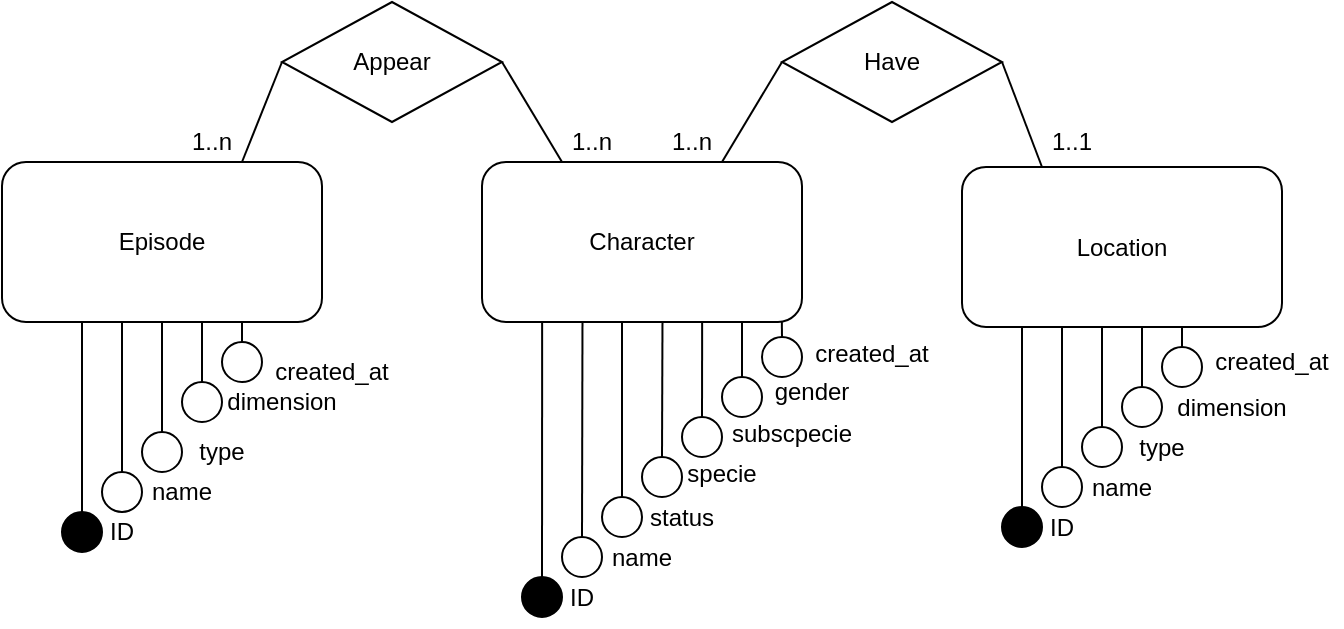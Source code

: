 <mxfile version="15.7.3" type="google"><diagram id="R2lEEEUBdFMjLlhIrx00" name="Page-1"><mxGraphModel dx="923" dy="433" grid="1" gridSize="10" guides="0" tooltips="1" connect="1" arrows="1" fold="1" page="1" pageScale="1" pageWidth="850" pageHeight="1100" math="0" shadow="0" extFonts="Permanent Marker^https://fonts.googleapis.com/css?family=Permanent+Marker"><root><mxCell id="0"/><mxCell id="1" parent="0"/><mxCell id="strZ65iOIJFo7PbvbguE-7" value="" style="ellipse;whiteSpace=wrap;html=1;aspect=fixed;fillColor=#000000;" parent="1" vertex="1"><mxGeometry x="70" y="375" width="20" height="20" as="geometry"/></mxCell><mxCell id="strZ65iOIJFo7PbvbguE-10" value="" style="ellipse;whiteSpace=wrap;html=1;aspect=fixed;" parent="1" vertex="1"><mxGeometry x="90" y="355" width="20" height="20" as="geometry"/></mxCell><mxCell id="strZ65iOIJFo7PbvbguE-11" value="" style="endArrow=none;html=1;rounded=0;exitX=0.5;exitY=0;exitDx=0;exitDy=0;" parent="1" source="strZ65iOIJFo7PbvbguE-12" target="strZ65iOIJFo7PbvbguE-1" edge="1"><mxGeometry width="50" height="50" relative="1" as="geometry"><mxPoint x="100" y="350" as="sourcePoint"/><mxPoint x="120" y="310" as="targetPoint"/></mxGeometry></mxCell><mxCell id="strZ65iOIJFo7PbvbguE-12" value="" style="ellipse;whiteSpace=wrap;html=1;aspect=fixed;" parent="1" vertex="1"><mxGeometry x="110" y="335" width="20" height="20" as="geometry"/></mxCell><mxCell id="strZ65iOIJFo7PbvbguE-13" value="" style="endArrow=none;html=1;rounded=0;exitX=0.5;exitY=0;exitDx=0;exitDy=0;" parent="1" source="strZ65iOIJFo7PbvbguE-14" edge="1"><mxGeometry width="50" height="50" relative="1" as="geometry"><mxPoint x="120" y="365" as="sourcePoint"/><mxPoint x="140" y="280" as="targetPoint"/></mxGeometry></mxCell><mxCell id="strZ65iOIJFo7PbvbguE-14" value="" style="ellipse;whiteSpace=wrap;html=1;aspect=fixed;" parent="1" vertex="1"><mxGeometry x="130" y="310" width="20" height="20" as="geometry"/></mxCell><mxCell id="strZ65iOIJFo7PbvbguE-15" value="" style="endArrow=none;html=1;rounded=0;exitX=0.5;exitY=0;exitDx=0;exitDy=0;entryX=0.75;entryY=1;entryDx=0;entryDy=0;" parent="1" source="strZ65iOIJFo7PbvbguE-16" target="strZ65iOIJFo7PbvbguE-1" edge="1"><mxGeometry width="50" height="50" relative="1" as="geometry"><mxPoint x="140" y="380" as="sourcePoint"/><mxPoint x="160" y="295" as="targetPoint"/></mxGeometry></mxCell><mxCell id="strZ65iOIJFo7PbvbguE-16" value="" style="ellipse;whiteSpace=wrap;html=1;aspect=fixed;" parent="1" vertex="1"><mxGeometry x="150" y="290" width="20" height="20" as="geometry"/></mxCell><mxCell id="strZ65iOIJFo7PbvbguE-17" value="ID" style="text;html=1;strokeColor=none;fillColor=none;align=center;verticalAlign=middle;whiteSpace=wrap;rounded=0;" parent="1" vertex="1"><mxGeometry x="60" y="370" width="80" height="30" as="geometry"/></mxCell><mxCell id="strZ65iOIJFo7PbvbguE-18" value="name" style="text;html=1;strokeColor=none;fillColor=none;align=center;verticalAlign=middle;whiteSpace=wrap;rounded=0;" parent="1" vertex="1"><mxGeometry x="100" y="350" width="60" height="30" as="geometry"/></mxCell><mxCell id="strZ65iOIJFo7PbvbguE-19" value="type" style="text;html=1;strokeColor=none;fillColor=none;align=center;verticalAlign=middle;whiteSpace=wrap;rounded=0;" parent="1" vertex="1"><mxGeometry x="110" y="330" width="80" height="30" as="geometry"/></mxCell><mxCell id="strZ65iOIJFo7PbvbguE-20" value="dimension" style="text;html=1;strokeColor=none;fillColor=none;align=center;verticalAlign=middle;whiteSpace=wrap;rounded=0;" parent="1" vertex="1"><mxGeometry x="150" y="305" width="60" height="30" as="geometry"/></mxCell><mxCell id="strZ65iOIJFo7PbvbguE-21" value="created_at" style="text;html=1;strokeColor=none;fillColor=none;align=center;verticalAlign=middle;whiteSpace=wrap;rounded=0;" parent="1" vertex="1"><mxGeometry x="170" y="290" width="70" height="30" as="geometry"/></mxCell><mxCell id="strZ65iOIJFo7PbvbguE-1" value="Episode" style="rounded=1;whiteSpace=wrap;html=1;" parent="1" vertex="1"><mxGeometry x="40" y="200" width="160" height="80" as="geometry"/></mxCell><mxCell id="strZ65iOIJFo7PbvbguE-2" value="Appear" style="rhombus;whiteSpace=wrap;html=1;" parent="1" vertex="1"><mxGeometry x="180" y="120" width="110" height="60" as="geometry"/></mxCell><mxCell id="strZ65iOIJFo7PbvbguE-3" value="Location" style="rounded=1;whiteSpace=wrap;html=1;" parent="1" vertex="1"><mxGeometry x="520" y="202.5" width="160" height="80" as="geometry"/></mxCell><mxCell id="strZ65iOIJFo7PbvbguE-4" value="Have" style="rhombus;whiteSpace=wrap;html=1;" parent="1" vertex="1"><mxGeometry x="430" y="120" width="110" height="60" as="geometry"/></mxCell><mxCell id="strZ65iOIJFo7PbvbguE-6" value="" style="endArrow=none;html=1;rounded=0;entryX=0.25;entryY=1;entryDx=0;entryDy=0;exitX=0.5;exitY=0;exitDx=0;exitDy=0;" parent="1" source="strZ65iOIJFo7PbvbguE-7" target="strZ65iOIJFo7PbvbguE-1" edge="1"><mxGeometry width="50" height="50" relative="1" as="geometry"><mxPoint x="60" y="320" as="sourcePoint"/><mxPoint x="120" y="290" as="targetPoint"/></mxGeometry></mxCell><mxCell id="strZ65iOIJFo7PbvbguE-9" value="" style="endArrow=none;html=1;rounded=0;exitX=0.5;exitY=0;exitDx=0;exitDy=0;" parent="1" source="strZ65iOIJFo7PbvbguE-10" edge="1"><mxGeometry width="50" height="50" relative="1" as="geometry"><mxPoint x="80" y="335" as="sourcePoint"/><mxPoint x="100" y="280" as="targetPoint"/></mxGeometry></mxCell><mxCell id="strZ65iOIJFo7PbvbguE-41" value="" style="endArrow=none;html=1;rounded=0;exitX=0.5;exitY=0;exitDx=0;exitDy=0;" parent="1" source="strZ65iOIJFo7PbvbguE-42" edge="1"><mxGeometry width="50" height="50" relative="1" as="geometry"><mxPoint x="530" y="322.5" as="sourcePoint"/><mxPoint x="550" y="282.5" as="targetPoint"/></mxGeometry></mxCell><mxCell id="strZ65iOIJFo7PbvbguE-42" value="" style="ellipse;whiteSpace=wrap;html=1;aspect=fixed;fillColor=#000000;" parent="1" vertex="1"><mxGeometry x="540" y="372.5" width="20" height="20" as="geometry"/></mxCell><mxCell id="strZ65iOIJFo7PbvbguE-43" value="" style="endArrow=none;html=1;rounded=0;exitX=0.5;exitY=0;exitDx=0;exitDy=0;" parent="1" source="strZ65iOIJFo7PbvbguE-44" edge="1"><mxGeometry width="50" height="50" relative="1" as="geometry"><mxPoint x="550" y="337.5" as="sourcePoint"/><mxPoint x="570" y="282.5" as="targetPoint"/></mxGeometry></mxCell><mxCell id="strZ65iOIJFo7PbvbguE-44" value="" style="ellipse;whiteSpace=wrap;html=1;aspect=fixed;" parent="1" vertex="1"><mxGeometry x="560" y="352.5" width="20" height="20" as="geometry"/></mxCell><mxCell id="strZ65iOIJFo7PbvbguE-45" value="" style="endArrow=none;html=1;rounded=0;exitX=0.5;exitY=0;exitDx=0;exitDy=0;" parent="1" source="strZ65iOIJFo7PbvbguE-46" edge="1"><mxGeometry width="50" height="50" relative="1" as="geometry"><mxPoint x="570" y="352.5" as="sourcePoint"/><mxPoint x="590" y="282.5" as="targetPoint"/></mxGeometry></mxCell><mxCell id="strZ65iOIJFo7PbvbguE-46" value="" style="ellipse;whiteSpace=wrap;html=1;aspect=fixed;" parent="1" vertex="1"><mxGeometry x="580" y="332.5" width="20" height="20" as="geometry"/></mxCell><mxCell id="strZ65iOIJFo7PbvbguE-47" value="" style="endArrow=none;html=1;rounded=0;exitX=0.5;exitY=0;exitDx=0;exitDy=0;" parent="1" source="strZ65iOIJFo7PbvbguE-48" edge="1"><mxGeometry width="50" height="50" relative="1" as="geometry"><mxPoint x="590" y="367.5" as="sourcePoint"/><mxPoint x="610" y="282.5" as="targetPoint"/></mxGeometry></mxCell><mxCell id="strZ65iOIJFo7PbvbguE-48" value="" style="ellipse;whiteSpace=wrap;html=1;aspect=fixed;" parent="1" vertex="1"><mxGeometry x="600" y="312.5" width="20" height="20" as="geometry"/></mxCell><mxCell id="strZ65iOIJFo7PbvbguE-49" value="" style="endArrow=none;html=1;rounded=0;exitX=0.5;exitY=0;exitDx=0;exitDy=0;entryX=0.75;entryY=1;entryDx=0;entryDy=0;" parent="1" source="strZ65iOIJFo7PbvbguE-50" edge="1"><mxGeometry width="50" height="50" relative="1" as="geometry"><mxPoint x="610" y="382.5" as="sourcePoint"/><mxPoint x="630" y="282.5" as="targetPoint"/></mxGeometry></mxCell><mxCell id="strZ65iOIJFo7PbvbguE-50" value="" style="ellipse;whiteSpace=wrap;html=1;aspect=fixed;" parent="1" vertex="1"><mxGeometry x="620" y="292.5" width="20" height="20" as="geometry"/></mxCell><mxCell id="strZ65iOIJFo7PbvbguE-51" value="ID" style="text;html=1;strokeColor=none;fillColor=none;align=center;verticalAlign=middle;whiteSpace=wrap;rounded=0;" parent="1" vertex="1"><mxGeometry x="540" y="367.5" width="60" height="30" as="geometry"/></mxCell><mxCell id="strZ65iOIJFo7PbvbguE-52" value="name" style="text;html=1;strokeColor=none;fillColor=none;align=center;verticalAlign=middle;whiteSpace=wrap;rounded=0;" parent="1" vertex="1"><mxGeometry x="570" y="347.5" width="60" height="30" as="geometry"/></mxCell><mxCell id="strZ65iOIJFo7PbvbguE-53" value="type" style="text;html=1;strokeColor=none;fillColor=none;align=center;verticalAlign=middle;whiteSpace=wrap;rounded=0;" parent="1" vertex="1"><mxGeometry x="580" y="327.5" width="80" height="30" as="geometry"/></mxCell><mxCell id="strZ65iOIJFo7PbvbguE-54" value="dimension" style="text;html=1;strokeColor=none;fillColor=none;align=center;verticalAlign=middle;whiteSpace=wrap;rounded=0;" parent="1" vertex="1"><mxGeometry x="620" y="307.5" width="70" height="30" as="geometry"/></mxCell><mxCell id="strZ65iOIJFo7PbvbguE-55" value="created_at" style="text;html=1;strokeColor=none;fillColor=none;align=center;verticalAlign=middle;whiteSpace=wrap;rounded=0;" parent="1" vertex="1"><mxGeometry x="640" y="282.5" width="70" height="35" as="geometry"/></mxCell><mxCell id="strZ65iOIJFo7PbvbguE-68" value="Character" style="rounded=1;whiteSpace=wrap;html=1;" parent="1" vertex="1"><mxGeometry x="280" y="200" width="160" height="80" as="geometry"/></mxCell><mxCell id="strZ65iOIJFo7PbvbguE-69" value="" style="endArrow=none;html=1;rounded=0;exitX=0.5;exitY=0;exitDx=0;exitDy=0;entryX=0.188;entryY=1;entryDx=0;entryDy=0;entryPerimeter=0;" parent="1" source="strZ65iOIJFo7PbvbguE-70" target="strZ65iOIJFo7PbvbguE-68" edge="1"><mxGeometry width="50" height="50" relative="1" as="geometry"><mxPoint x="290" y="345" as="sourcePoint"/><mxPoint x="310" y="305" as="targetPoint"/></mxGeometry></mxCell><mxCell id="strZ65iOIJFo7PbvbguE-70" value="" style="ellipse;whiteSpace=wrap;html=1;aspect=fixed;fillColor=#000000;" parent="1" vertex="1"><mxGeometry x="300" y="407.5" width="20" height="20" as="geometry"/></mxCell><mxCell id="strZ65iOIJFo7PbvbguE-71" value="" style="endArrow=none;html=1;rounded=0;exitX=0.5;exitY=0;exitDx=0;exitDy=0;entryX=0.314;entryY=1.005;entryDx=0;entryDy=0;entryPerimeter=0;" parent="1" source="strZ65iOIJFo7PbvbguE-72" target="strZ65iOIJFo7PbvbguE-68" edge="1"><mxGeometry width="50" height="50" relative="1" as="geometry"><mxPoint x="310" y="360" as="sourcePoint"/><mxPoint x="330" y="305" as="targetPoint"/></mxGeometry></mxCell><mxCell id="strZ65iOIJFo7PbvbguE-72" value="" style="ellipse;whiteSpace=wrap;html=1;aspect=fixed;" parent="1" vertex="1"><mxGeometry x="320" y="387.5" width="20" height="20" as="geometry"/></mxCell><mxCell id="strZ65iOIJFo7PbvbguE-73" value="" style="endArrow=none;html=1;rounded=0;exitX=0.5;exitY=0;exitDx=0;exitDy=0;" parent="1" source="strZ65iOIJFo7PbvbguE-74" edge="1"><mxGeometry width="50" height="50" relative="1" as="geometry"><mxPoint x="330" y="375" as="sourcePoint"/><mxPoint x="350" y="280" as="targetPoint"/></mxGeometry></mxCell><mxCell id="strZ65iOIJFo7PbvbguE-74" value="" style="ellipse;whiteSpace=wrap;html=1;aspect=fixed;" parent="1" vertex="1"><mxGeometry x="340" y="367.5" width="20" height="20" as="geometry"/></mxCell><mxCell id="strZ65iOIJFo7PbvbguE-75" value="" style="endArrow=none;html=1;rounded=0;exitX=0.5;exitY=0;exitDx=0;exitDy=0;entryX=0.564;entryY=1.005;entryDx=0;entryDy=0;entryPerimeter=0;" parent="1" source="strZ65iOIJFo7PbvbguE-76" target="strZ65iOIJFo7PbvbguE-68" edge="1"><mxGeometry width="50" height="50" relative="1" as="geometry"><mxPoint x="350" y="390" as="sourcePoint"/><mxPoint x="370" y="305" as="targetPoint"/></mxGeometry></mxCell><mxCell id="strZ65iOIJFo7PbvbguE-76" value="" style="ellipse;whiteSpace=wrap;html=1;aspect=fixed;" parent="1" vertex="1"><mxGeometry x="360" y="347.5" width="20" height="20" as="geometry"/></mxCell><mxCell id="strZ65iOIJFo7PbvbguE-77" value="" style="endArrow=none;html=1;rounded=0;exitX=0.5;exitY=0;exitDx=0;exitDy=0;entryX=0.688;entryY=1;entryDx=0;entryDy=0;entryPerimeter=0;" parent="1" source="strZ65iOIJFo7PbvbguE-78" target="strZ65iOIJFo7PbvbguE-68" edge="1"><mxGeometry width="50" height="50" relative="1" as="geometry"><mxPoint x="370" y="405" as="sourcePoint"/><mxPoint x="390" y="305" as="targetPoint"/></mxGeometry></mxCell><mxCell id="strZ65iOIJFo7PbvbguE-78" value="" style="ellipse;whiteSpace=wrap;html=1;aspect=fixed;" parent="1" vertex="1"><mxGeometry x="380" y="327.5" width="20" height="20" as="geometry"/></mxCell><mxCell id="strZ65iOIJFo7PbvbguE-79" value="ID" style="text;html=1;strokeColor=none;fillColor=none;align=center;verticalAlign=middle;whiteSpace=wrap;rounded=0;" parent="1" vertex="1"><mxGeometry x="300" y="402.5" width="60" height="30" as="geometry"/></mxCell><mxCell id="strZ65iOIJFo7PbvbguE-80" value="name" style="text;html=1;strokeColor=none;fillColor=none;align=center;verticalAlign=middle;whiteSpace=wrap;rounded=0;" parent="1" vertex="1"><mxGeometry x="330" y="382.5" width="60" height="30" as="geometry"/></mxCell><mxCell id="strZ65iOIJFo7PbvbguE-81" value="status" style="text;html=1;strokeColor=none;fillColor=none;align=center;verticalAlign=middle;whiteSpace=wrap;rounded=0;" parent="1" vertex="1"><mxGeometry x="340" y="362.5" width="80" height="30" as="geometry"/></mxCell><mxCell id="strZ65iOIJFo7PbvbguE-82" value="specie" style="text;html=1;strokeColor=none;fillColor=none;align=center;verticalAlign=middle;whiteSpace=wrap;rounded=0;" parent="1" vertex="1"><mxGeometry x="380" y="345" width="40" height="22.5" as="geometry"/></mxCell><mxCell id="strZ65iOIJFo7PbvbguE-83" value="subscpecie" style="text;html=1;strokeColor=none;fillColor=none;align=center;verticalAlign=middle;whiteSpace=wrap;rounded=0;" parent="1" vertex="1"><mxGeometry x="405" y="327.5" width="60" height="17.5" as="geometry"/></mxCell><mxCell id="strZ65iOIJFo7PbvbguE-85" value="" style="endArrow=none;html=1;rounded=0;exitX=0.5;exitY=0;exitDx=0;exitDy=0;" parent="1" source="strZ65iOIJFo7PbvbguE-86" edge="1"><mxGeometry width="50" height="50" relative="1" as="geometry"><mxPoint x="390" y="385" as="sourcePoint"/><mxPoint x="410" y="280" as="targetPoint"/></mxGeometry></mxCell><mxCell id="strZ65iOIJFo7PbvbguE-86" value="" style="ellipse;whiteSpace=wrap;html=1;aspect=fixed;" parent="1" vertex="1"><mxGeometry x="400" y="307.5" width="20" height="20" as="geometry"/></mxCell><mxCell id="strZ65iOIJFo7PbvbguE-87" value="gender" style="text;html=1;strokeColor=none;fillColor=none;align=center;verticalAlign=middle;whiteSpace=wrap;rounded=0;" parent="1" vertex="1"><mxGeometry x="425" y="307.5" width="40" height="15" as="geometry"/></mxCell><mxCell id="strZ65iOIJFo7PbvbguE-88" value="" style="endArrow=none;html=1;rounded=0;exitX=0.5;exitY=0;exitDx=0;exitDy=0;entryX=0.937;entryY=1;entryDx=0;entryDy=0;entryPerimeter=0;" parent="1" source="strZ65iOIJFo7PbvbguE-89" target="strZ65iOIJFo7PbvbguE-68" edge="1"><mxGeometry width="50" height="50" relative="1" as="geometry"><mxPoint x="410" y="365" as="sourcePoint"/><mxPoint x="430" y="285" as="targetPoint"/></mxGeometry></mxCell><mxCell id="strZ65iOIJFo7PbvbguE-89" value="" style="ellipse;whiteSpace=wrap;html=1;aspect=fixed;" parent="1" vertex="1"><mxGeometry x="420" y="287.5" width="20" height="20" as="geometry"/></mxCell><mxCell id="strZ65iOIJFo7PbvbguE-90" value="created_at" style="text;html=1;strokeColor=none;fillColor=none;align=center;verticalAlign=middle;whiteSpace=wrap;rounded=0;" parent="1" vertex="1"><mxGeometry x="430" y="287.5" width="90" height="17.5" as="geometry"/></mxCell><mxCell id="3DrgXyoCiOqNHESE3FwZ-2" value="" style="endArrow=none;html=1;rounded=0;exitX=0;exitY=0.5;exitDx=0;exitDy=0;entryX=0.75;entryY=0;entryDx=0;entryDy=0;" edge="1" parent="1" source="strZ65iOIJFo7PbvbguE-2" target="strZ65iOIJFo7PbvbguE-1"><mxGeometry width="50" height="50" relative="1" as="geometry"><mxPoint x="400" y="210" as="sourcePoint"/><mxPoint x="450" y="160" as="targetPoint"/></mxGeometry></mxCell><mxCell id="3DrgXyoCiOqNHESE3FwZ-3" value="" style="endArrow=none;html=1;rounded=0;exitX=1;exitY=0.5;exitDx=0;exitDy=0;entryX=0.25;entryY=0;entryDx=0;entryDy=0;" edge="1" parent="1" source="strZ65iOIJFo7PbvbguE-2" target="strZ65iOIJFo7PbvbguE-68"><mxGeometry width="50" height="50" relative="1" as="geometry"><mxPoint x="400" y="210" as="sourcePoint"/><mxPoint x="450" y="160" as="targetPoint"/></mxGeometry></mxCell><mxCell id="3DrgXyoCiOqNHESE3FwZ-4" value="" style="endArrow=none;html=1;rounded=0;entryX=0;entryY=0.5;entryDx=0;entryDy=0;exitX=0.75;exitY=0;exitDx=0;exitDy=0;" edge="1" parent="1" source="strZ65iOIJFo7PbvbguE-68" target="strZ65iOIJFo7PbvbguE-4"><mxGeometry width="50" height="50" relative="1" as="geometry"><mxPoint x="400" y="210" as="sourcePoint"/><mxPoint x="450" y="160" as="targetPoint"/></mxGeometry></mxCell><mxCell id="3DrgXyoCiOqNHESE3FwZ-5" value="" style="endArrow=none;html=1;rounded=0;entryX=1;entryY=0.5;entryDx=0;entryDy=0;exitX=0.25;exitY=0;exitDx=0;exitDy=0;" edge="1" parent="1" source="strZ65iOIJFo7PbvbguE-3" target="strZ65iOIJFo7PbvbguE-4"><mxGeometry width="50" height="50" relative="1" as="geometry"><mxPoint x="400" y="280" as="sourcePoint"/><mxPoint x="450" y="230" as="targetPoint"/></mxGeometry></mxCell><mxCell id="3DrgXyoCiOqNHESE3FwZ-6" value="1..n" style="text;html=1;strokeColor=none;fillColor=none;align=center;verticalAlign=middle;whiteSpace=wrap;rounded=0;" vertex="1" parent="1"><mxGeometry x="110" y="170" width="70" height="40" as="geometry"/></mxCell><mxCell id="3DrgXyoCiOqNHESE3FwZ-7" value="1..n" style="text;html=1;strokeColor=none;fillColor=none;align=center;verticalAlign=middle;whiteSpace=wrap;rounded=0;" vertex="1" parent="1"><mxGeometry x="300" y="170" width="70" height="40" as="geometry"/></mxCell><mxCell id="3DrgXyoCiOqNHESE3FwZ-9" value="1..n" style="text;html=1;strokeColor=none;fillColor=none;align=center;verticalAlign=middle;whiteSpace=wrap;rounded=0;" vertex="1" parent="1"><mxGeometry x="350" y="170" width="70" height="40" as="geometry"/></mxCell><mxCell id="3DrgXyoCiOqNHESE3FwZ-10" value="1..1" style="text;html=1;strokeColor=none;fillColor=none;align=center;verticalAlign=middle;whiteSpace=wrap;rounded=0;" vertex="1" parent="1"><mxGeometry x="540" y="170" width="70" height="40" as="geometry"/></mxCell></root></mxGraphModel></diagram></mxfile>